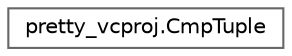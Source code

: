 digraph "Graphical Class Hierarchy"
{
 // LATEX_PDF_SIZE
  bgcolor="transparent";
  edge [fontname=Helvetica,fontsize=10,labelfontname=Helvetica,labelfontsize=10];
  node [fontname=Helvetica,fontsize=10,shape=box,height=0.2,width=0.4];
  rankdir="LR";
  Node0 [id="Node000000",label="pretty_vcproj.CmpTuple",height=0.2,width=0.4,color="grey40", fillcolor="white", style="filled",URL="$classpretty__vcproj_1_1_cmp_tuple.html",tooltip=" "];
}
